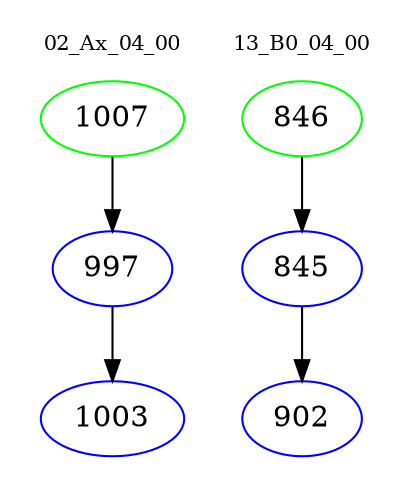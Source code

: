 digraph{
subgraph cluster_0 {
color = white
label = "02_Ax_04_00";
fontsize=10;
T0_1007 [label="1007", color="green"]
T0_1007 -> T0_997 [color="black"]
T0_997 [label="997", color="blue"]
T0_997 -> T0_1003 [color="black"]
T0_1003 [label="1003", color="blue"]
}
subgraph cluster_1 {
color = white
label = "13_B0_04_00";
fontsize=10;
T1_846 [label="846", color="green"]
T1_846 -> T1_845 [color="black"]
T1_845 [label="845", color="blue"]
T1_845 -> T1_902 [color="black"]
T1_902 [label="902", color="blue"]
}
}
